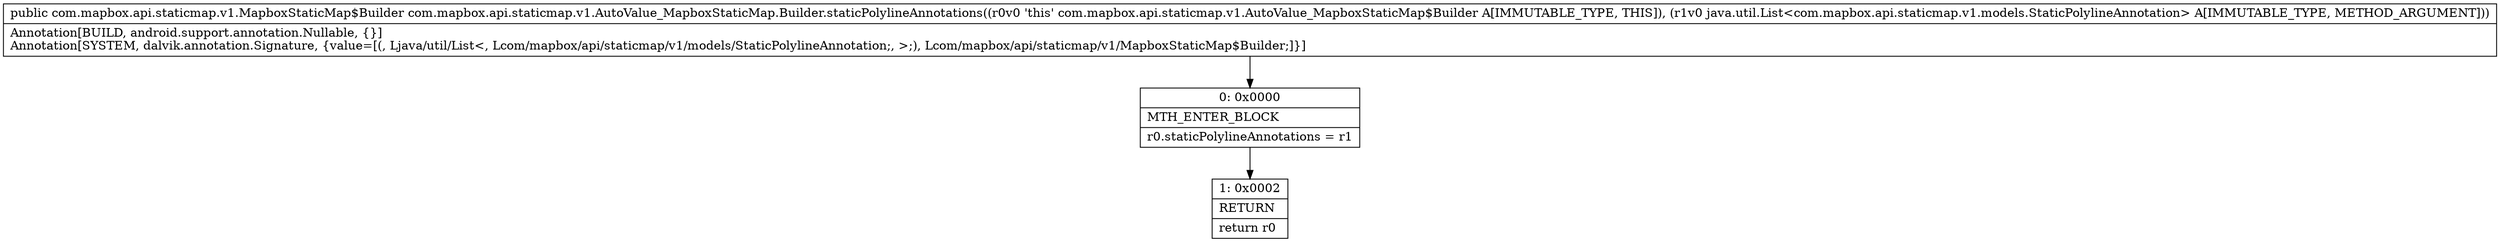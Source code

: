 digraph "CFG forcom.mapbox.api.staticmap.v1.AutoValue_MapboxStaticMap.Builder.staticPolylineAnnotations(Ljava\/util\/List;)Lcom\/mapbox\/api\/staticmap\/v1\/MapboxStaticMap$Builder;" {
Node_0 [shape=record,label="{0\:\ 0x0000|MTH_ENTER_BLOCK\l|r0.staticPolylineAnnotations = r1\l}"];
Node_1 [shape=record,label="{1\:\ 0x0002|RETURN\l|return r0\l}"];
MethodNode[shape=record,label="{public com.mapbox.api.staticmap.v1.MapboxStaticMap$Builder com.mapbox.api.staticmap.v1.AutoValue_MapboxStaticMap.Builder.staticPolylineAnnotations((r0v0 'this' com.mapbox.api.staticmap.v1.AutoValue_MapboxStaticMap$Builder A[IMMUTABLE_TYPE, THIS]), (r1v0 java.util.List\<com.mapbox.api.staticmap.v1.models.StaticPolylineAnnotation\> A[IMMUTABLE_TYPE, METHOD_ARGUMENT]))  | Annotation[BUILD, android.support.annotation.Nullable, \{\}]\lAnnotation[SYSTEM, dalvik.annotation.Signature, \{value=[(, Ljava\/util\/List\<, Lcom\/mapbox\/api\/staticmap\/v1\/models\/StaticPolylineAnnotation;, \>;), Lcom\/mapbox\/api\/staticmap\/v1\/MapboxStaticMap$Builder;]\}]\l}"];
MethodNode -> Node_0;
Node_0 -> Node_1;
}

